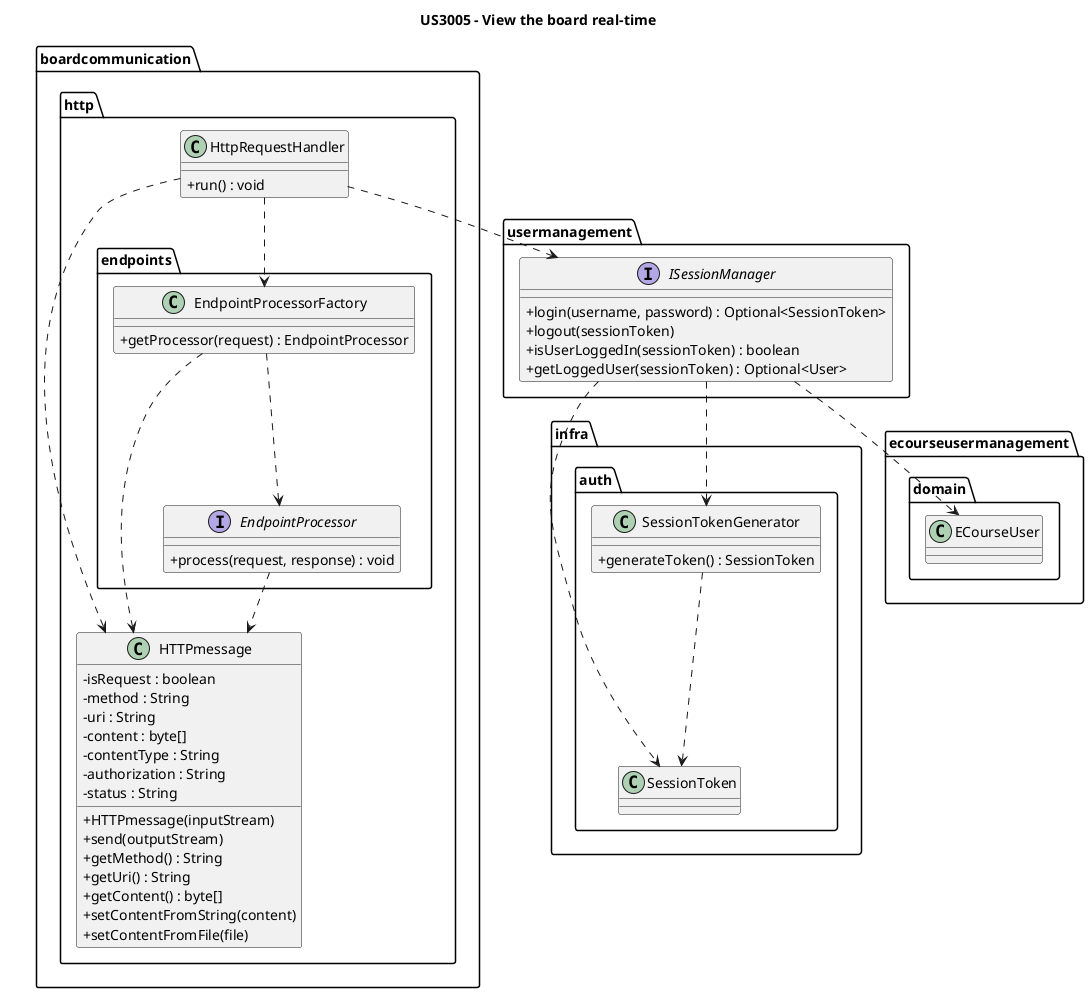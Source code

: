 @startuml
skinparam classAttributeIconSize 0

title US3005 - View the board real-time

package usermanagement{
    interface ISessionManager {
        +login(username, password) : Optional<SessionToken>
        +logout(sessionToken)
        +isUserLoggedIn(sessionToken) : boolean
        +getLoggedUser(sessionToken) : Optional<User>
    }
}

package infra {
    package auth{
        class SessionToken {}
        class SessionTokenGenerator {
            +generateToken() : SessionToken
        }
    }
}

package boardcommunication {
    package http {
        class HTTPmessage {
            -isRequest : boolean
            -method : String
            -uri : String
            -content : byte[]
            -contentType : String
            -authorization : String
            -status : String
            +HTTPmessage(inputStream)
            +send(outputStream)
            +getMethod() : String
            +getUri() : String
            +getContent() : byte[]
            +setContentFromString(content)
            +setContentFromFile(file)
        }

        class HttpRequestHandler {
            +run() : void
        }

        package endpoints {
            interface EndpointProcessor {
                +process(request, response) : void
            }

            class EndpointProcessorFactory {
                +getProcessor(request) : EndpointProcessor
            }
        }
    }

    EndpointProcessorFactory ..> EndpointProcessor
    HttpRequestHandler ..> EndpointProcessorFactory
    HttpRequestHandler ..> HTTPmessage
    EndpointProcessorFactory ..> HTTPmessage
    EndpointProcessor ..> HTTPmessage

    SessionTokenGenerator ..> SessionToken
    ISessionManager ..> SessionToken
    ISessionManager ..> SessionTokenGenerator

}

package ecourseusermanagement {
    package domain {
        class ECourseUser {}
    }
}

ISessionManager ..> ECourseUser
HttpRequestHandler ..> ISessionManager


@enduml